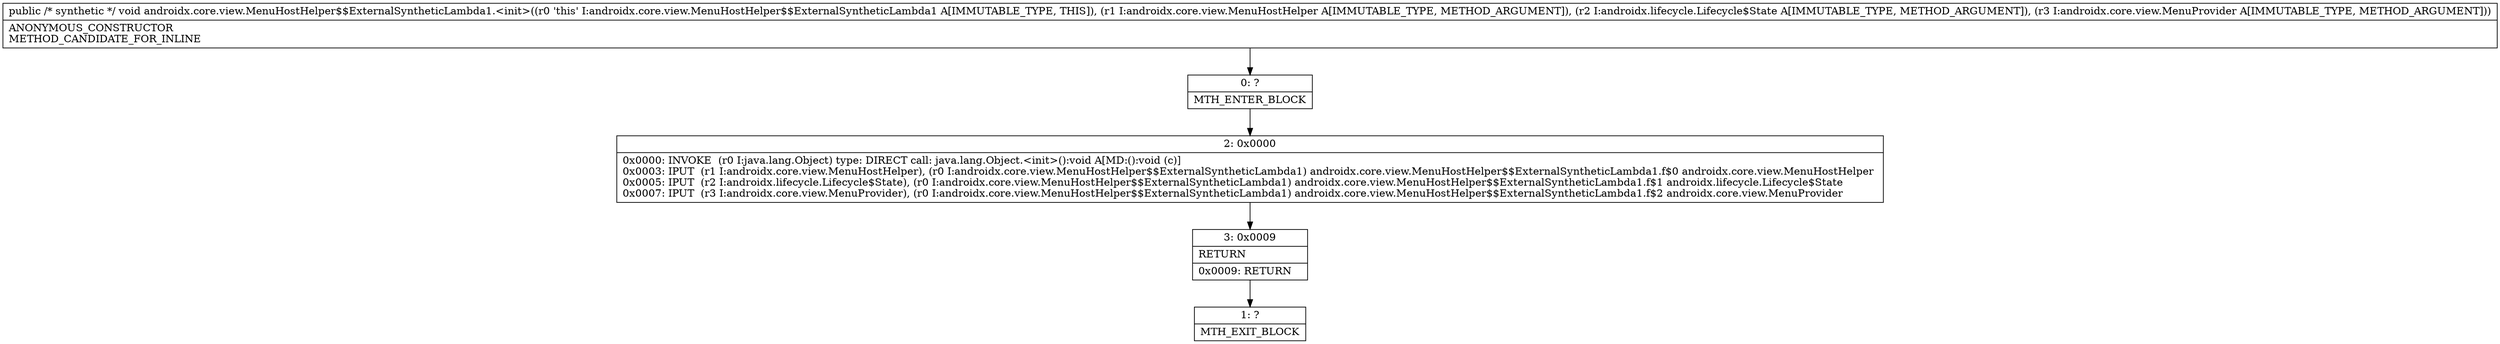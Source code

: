digraph "CFG forandroidx.core.view.MenuHostHelper$$ExternalSyntheticLambda1.\<init\>(Landroidx\/core\/view\/MenuHostHelper;Landroidx\/lifecycle\/Lifecycle$State;Landroidx\/core\/view\/MenuProvider;)V" {
Node_0 [shape=record,label="{0\:\ ?|MTH_ENTER_BLOCK\l}"];
Node_2 [shape=record,label="{2\:\ 0x0000|0x0000: INVOKE  (r0 I:java.lang.Object) type: DIRECT call: java.lang.Object.\<init\>():void A[MD:():void (c)]\l0x0003: IPUT  (r1 I:androidx.core.view.MenuHostHelper), (r0 I:androidx.core.view.MenuHostHelper$$ExternalSyntheticLambda1) androidx.core.view.MenuHostHelper$$ExternalSyntheticLambda1.f$0 androidx.core.view.MenuHostHelper \l0x0005: IPUT  (r2 I:androidx.lifecycle.Lifecycle$State), (r0 I:androidx.core.view.MenuHostHelper$$ExternalSyntheticLambda1) androidx.core.view.MenuHostHelper$$ExternalSyntheticLambda1.f$1 androidx.lifecycle.Lifecycle$State \l0x0007: IPUT  (r3 I:androidx.core.view.MenuProvider), (r0 I:androidx.core.view.MenuHostHelper$$ExternalSyntheticLambda1) androidx.core.view.MenuHostHelper$$ExternalSyntheticLambda1.f$2 androidx.core.view.MenuProvider \l}"];
Node_3 [shape=record,label="{3\:\ 0x0009|RETURN\l|0x0009: RETURN   \l}"];
Node_1 [shape=record,label="{1\:\ ?|MTH_EXIT_BLOCK\l}"];
MethodNode[shape=record,label="{public \/* synthetic *\/ void androidx.core.view.MenuHostHelper$$ExternalSyntheticLambda1.\<init\>((r0 'this' I:androidx.core.view.MenuHostHelper$$ExternalSyntheticLambda1 A[IMMUTABLE_TYPE, THIS]), (r1 I:androidx.core.view.MenuHostHelper A[IMMUTABLE_TYPE, METHOD_ARGUMENT]), (r2 I:androidx.lifecycle.Lifecycle$State A[IMMUTABLE_TYPE, METHOD_ARGUMENT]), (r3 I:androidx.core.view.MenuProvider A[IMMUTABLE_TYPE, METHOD_ARGUMENT]))  | ANONYMOUS_CONSTRUCTOR\lMETHOD_CANDIDATE_FOR_INLINE\l}"];
MethodNode -> Node_0;Node_0 -> Node_2;
Node_2 -> Node_3;
Node_3 -> Node_1;
}


